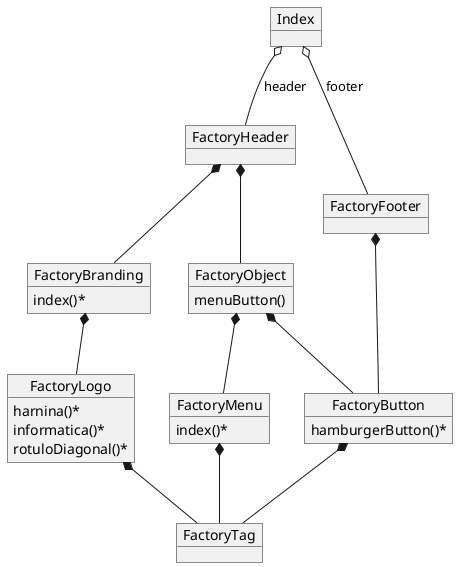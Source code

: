 @startuml
object FactoryTag{

}
object FactoryButton{
 hamburgerButton()*
}
object FactoryObject{
menuButton()
}
object FactoryBranding{
index()*
}
object FactoryLogo{
harnina()*
informatica()*
rotuloDiagonal()*
}
object FactoryMenu{
index()*
}
object FactoryHeader{

}
object FactoryFooter{
}

object Index{
 
}
FactoryLogo *-- FactoryTag
FactoryButton *-- FactoryTag
FactoryMenu *-- FactoryTag
FactoryObject *-- FactoryMenu
FactoryObject *-- FactoryButton
FactoryBranding *-- FactoryLogo
FactoryHeader *-- FactoryBranding 

FactoryFooter *-- FactoryButton 
FactoryHeader *-- FactoryObject
Index o-- FactoryHeader : header
Index o-- FactoryFooter : footer
@enduml